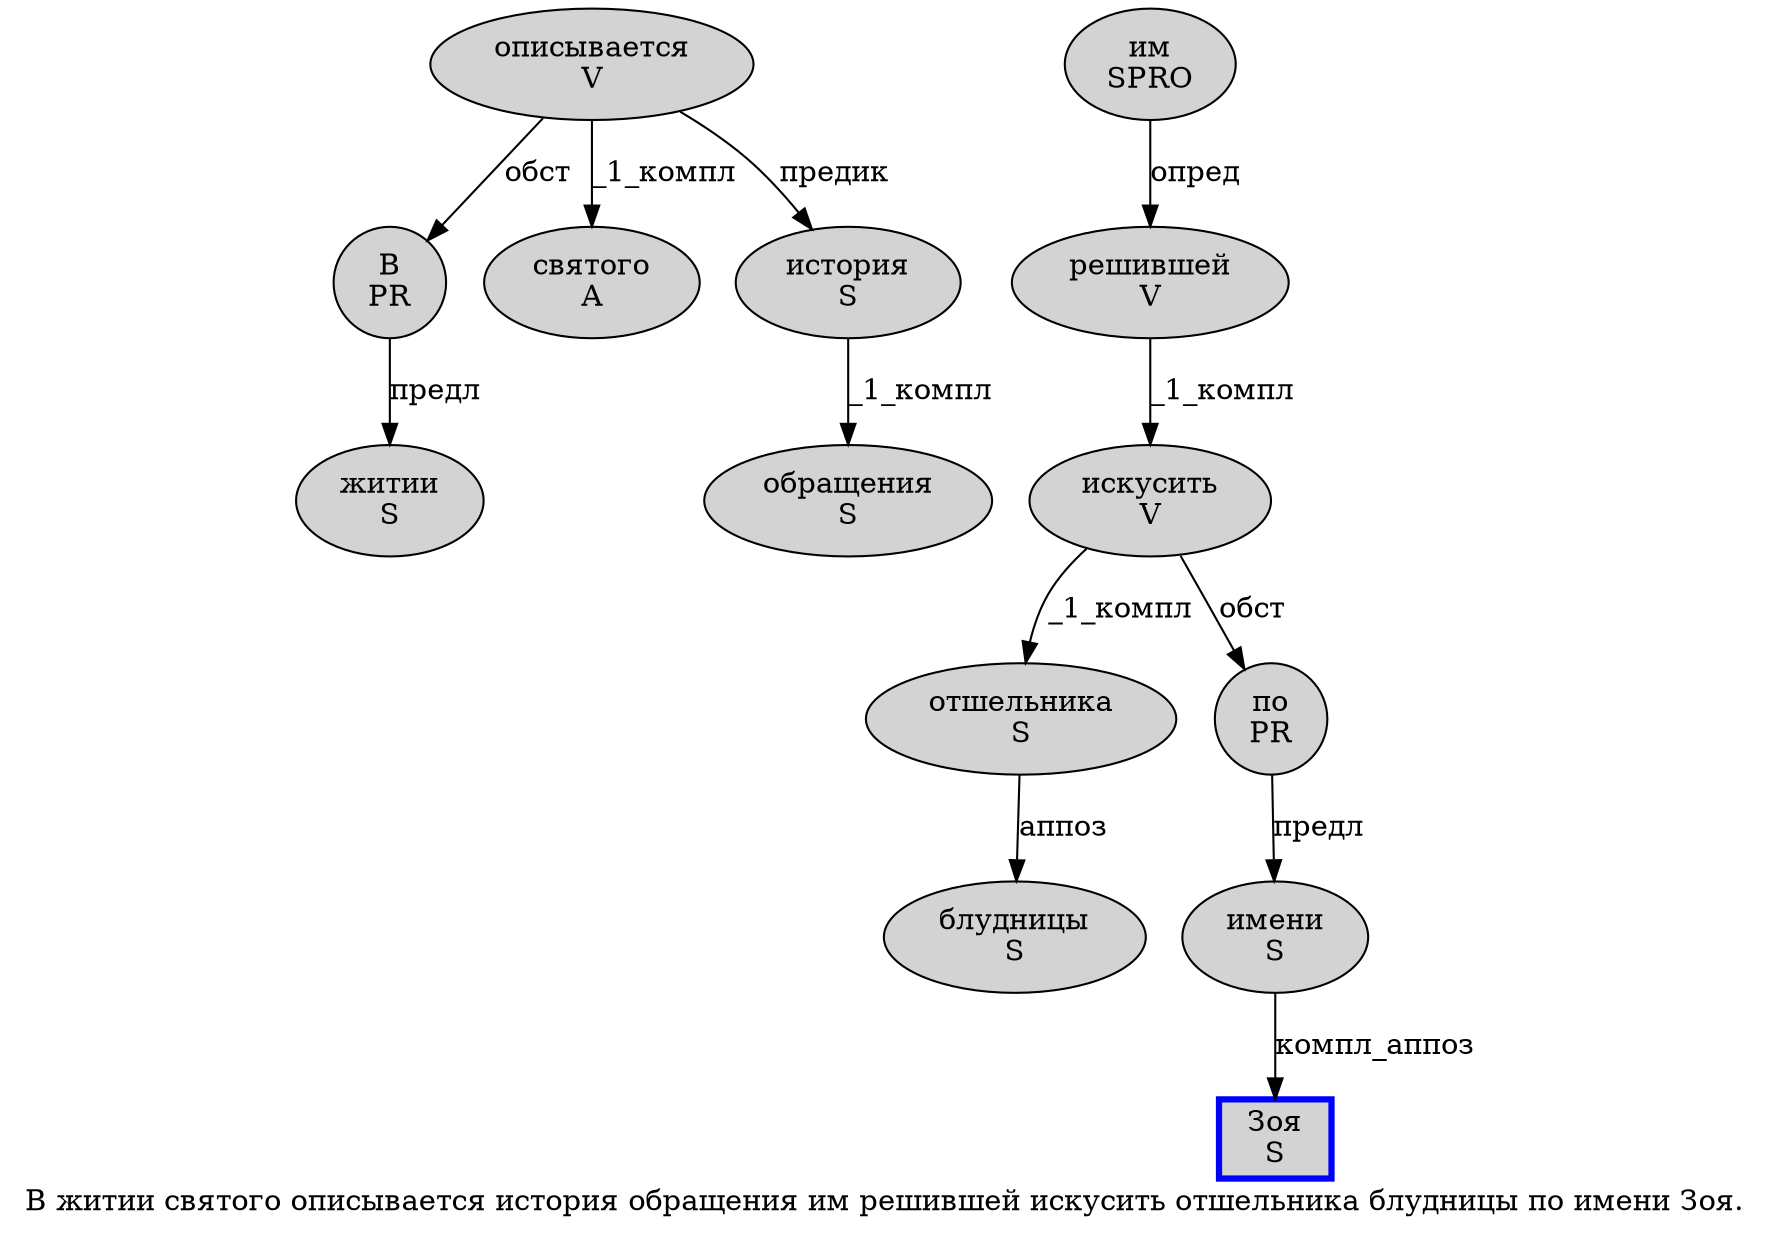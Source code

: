 digraph SENTENCE_669 {
	graph [label="В житии святого описывается история обращения им решившей искусить отшельника блудницы по имени Зоя."]
	node [style=filled]
		0 [label="В
PR" color="" fillcolor=lightgray penwidth=1 shape=ellipse]
		1 [label="житии
S" color="" fillcolor=lightgray penwidth=1 shape=ellipse]
		2 [label="святого
A" color="" fillcolor=lightgray penwidth=1 shape=ellipse]
		3 [label="описывается
V" color="" fillcolor=lightgray penwidth=1 shape=ellipse]
		4 [label="история
S" color="" fillcolor=lightgray penwidth=1 shape=ellipse]
		5 [label="обращения
S" color="" fillcolor=lightgray penwidth=1 shape=ellipse]
		6 [label="им
SPRO" color="" fillcolor=lightgray penwidth=1 shape=ellipse]
		7 [label="решившей
V" color="" fillcolor=lightgray penwidth=1 shape=ellipse]
		8 [label="искусить
V" color="" fillcolor=lightgray penwidth=1 shape=ellipse]
		9 [label="отшельника
S" color="" fillcolor=lightgray penwidth=1 shape=ellipse]
		10 [label="блудницы
S" color="" fillcolor=lightgray penwidth=1 shape=ellipse]
		11 [label="по
PR" color="" fillcolor=lightgray penwidth=1 shape=ellipse]
		12 [label="имени
S" color="" fillcolor=lightgray penwidth=1 shape=ellipse]
		13 [label="Зоя
S" color=blue fillcolor=lightgray penwidth=3 shape=box]
			8 -> 9 [label="_1_компл"]
			8 -> 11 [label="обст"]
			11 -> 12 [label="предл"]
			6 -> 7 [label="опред"]
			7 -> 8 [label="_1_компл"]
			9 -> 10 [label="аппоз"]
			12 -> 13 [label="компл_аппоз"]
			3 -> 0 [label="обст"]
			3 -> 2 [label="_1_компл"]
			3 -> 4 [label="предик"]
			4 -> 5 [label="_1_компл"]
			0 -> 1 [label="предл"]
}